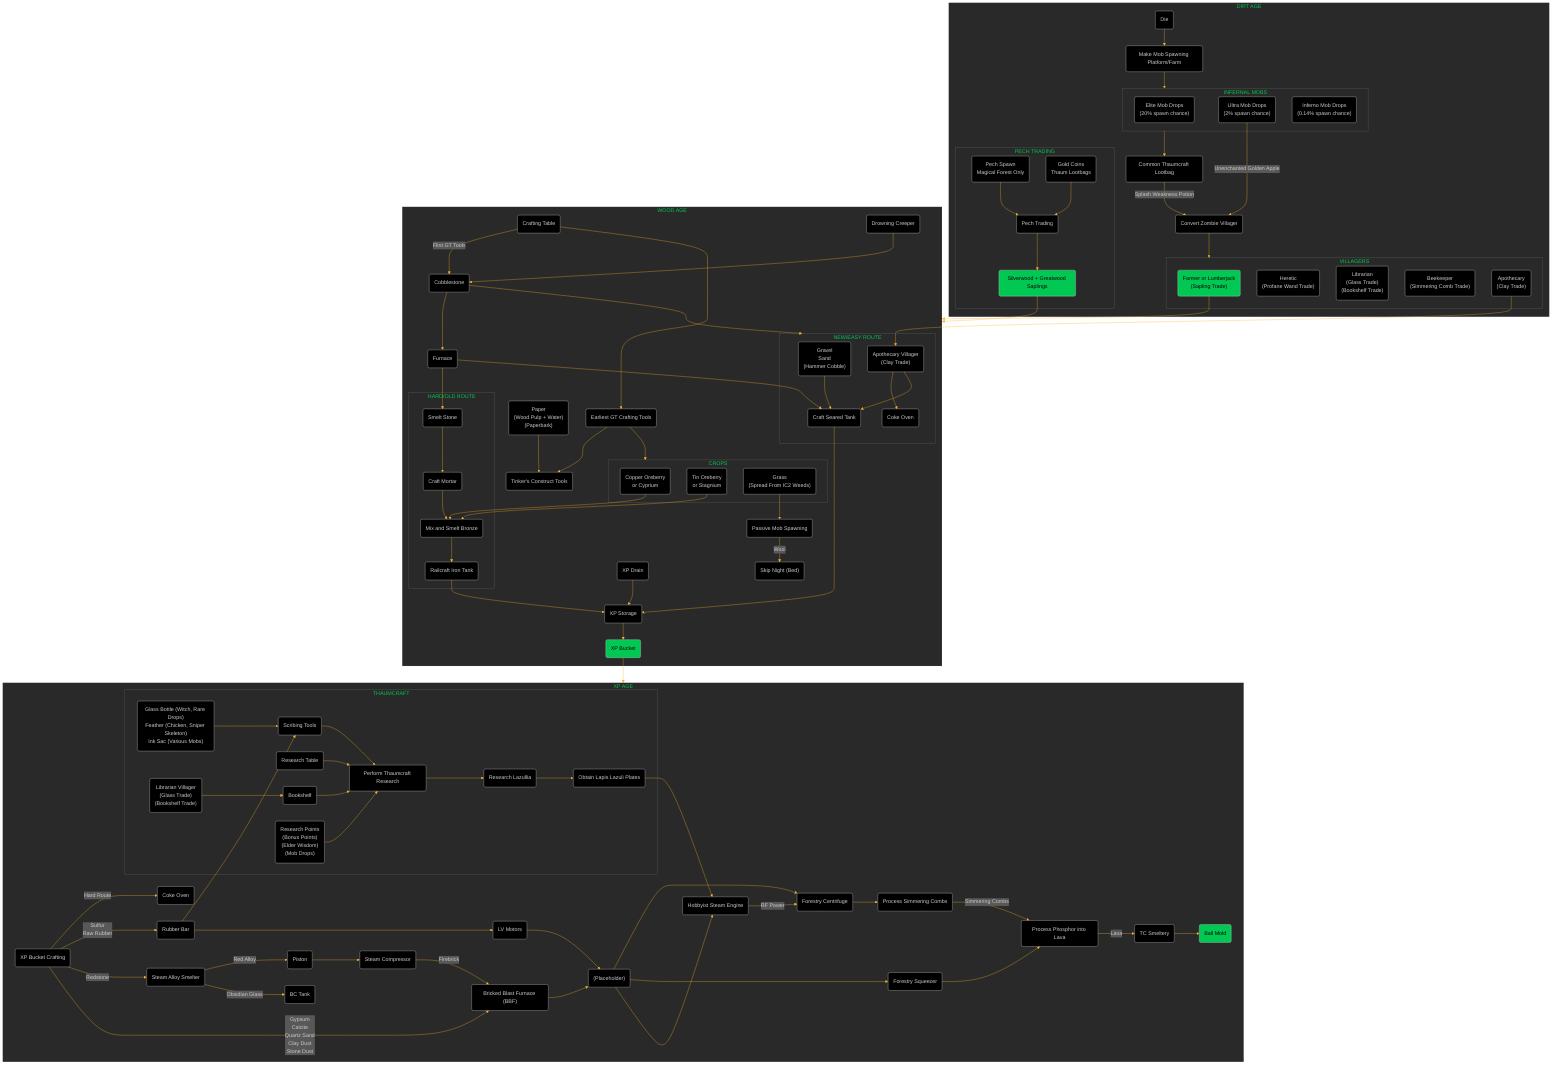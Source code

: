 %%{
  init: {
    'theme': 'dark',
    'themeVariables': {
      'primaryColor': '#000000',
      'primaryTextColor': '#FFFFFF',
      'primaryBorderColor': '#7C0000',
      'lineColor': '#F8B229',
      'secondaryColor': '#006100',
      'tertiaryColor': '#fff',
      'titleColor': '#00C853',
      'darkMode': 'true',
      'mainBkg': '#000000'
    }
  }
}%%

flowchart TD
    subgraph SG_DA [DIRT AGE]
        A(Die)
        B(Make Mob Spawning Platform/Farm)
        subgraph SG_IM [INFERNAL MOBS]
            C("Elite Mob Drops\n(20% spawn chance)")
            D("Ultra Mob Drops\n(2% spawn chance)")
            E("Inferno Mob Drops\n(0.14% spawn chance)")
        end
        F(Common Thaumcraft Lootbag)
        G(Convert Zombie Villager)
        subgraph SG_VG [VILLAGERS]
            H("Farmer or Lumberjack\n(Sapling Trade)")
            I("Heretic\n(Profane Wand Trade)")
            J("Librarian\n(Glass Trade)\n(Bookshelf Trade)")
            K("Beekeeper\n(Simmering Comb Trade)")
            AB("Apothecary\n(Clay Trade)")
        end
        subgraph SG_PC [PECH TRADING]
            ZA(Pech Spawn\nMagical Forest Only)
            ZB(Gold Coins\nThaum Lootbags)
            ZC(Pech Trading)
            ZD(Silverwood + Greatwood Saplings)
        end
        ZA --> ZC
        ZB --> ZC
        ZC --> ZD
    end
    A --> B --> SG_IM --> F
    D -->|Unenchanted Golden Apple| G
    F -->|Splash Weakness Potion| G
    G --> SG_VG
    H --> SG_WA

    subgraph SG_WA [WOOD AGE]
        L(Crafting Table)
        M(Drowning Creeper)
        N(Cobblestone)
        O(Furnace)
        Q(Earliest GT Crafting Tools)
        subgraph SG_CR [CROPS]
            R(Copper Oreberry\nor Cyprium)
            S(Tin Oreberry\nor Stagnium)
            W("Grass\n(Spread From IC2 Weeds)")
        end
        U(Tinker's Construct Tools)
        V("Paper\n(Wood Pulp + Water)\n(Paperbark)")
        X(Passive Mob Spawning)
        Y("Skip Night (Bed)")
        subgraph SG_IT [HARD/OLD ROUTE]
            P(Smelt Stone)
            T(Craft Mortar)
            Z(Mix and Smelt Bronze)
            AA(Railcraft Iron Tank)
        end
        P --> T --> Z --> AA
        subgraph SG_NW [NEW/EASY ROUTE]
            AD("Gravel\nSand\n(Hammer Cobble)")
            AC(Craft Seared Tank)
            AJ(Coke Oven)
            BC("Apothecary Villager\n(Clay Trade)")
        end
        BC --> AJ
        AD --> AC
        AE(XP Storage)
        AF(XP Drain)
        AG(XP Bucket)
    end
    L -->|Flint GT Tools| N
    M --> N --> O --> P
    L --> Q --> SG_CR
    Q --> U
    V --> U
    W --> X -->|Wool| Y
    S --> Z
    R --> Z
    N --> SG_NW
    AC --> AE
    AA --> AE
    AF --> AE --> AG --> SG_XP
    O --> AC
    AB --> BC --> AC

    subgraph SG_XP [XP AGE]
        AH(XP Bucket Crafting)
        AK(Coke Oven)
        AL(Rubber Bar)
        AM(Steam Alloy Smelter)
        AN(BC Tank)
        AO(Piston)
        AR(Steam Compressor)
        AS("Bricked Blast Furnace (BBF)")
        AT(LV Motors)
        AU(Forestry Centrifuge)
        AV(Forestry Squeezer)
        AW("(Placeholder)")
        subgraph SG_THAUM [THAUMCRAFT]
            AP(Scribing Tools)
            AQ("Glass Bottle (Witch, Rare Drops)\nFeather (Chicken, Sniper Skeleton)\nInk Sac (Various Mobs)")
            AX(Research Table)
            AY(Bookshelf)
            AZ(Perform Thaumcraft Research)
            BA("Research Points\n(Bonus Points)\n(Elder Wisdom)\n(Mob Drops)")
            BB("Librarian Villager\n(Glass Trade)\n(Bookshelf Trade)")
            BD(Research Lazullia)
            BE(Obtain Lapis Lazuli Plates)
        end
        AQ --> AP
        AX --> AZ
        AP --> AZ
        AY --> AZ
        BA --> AZ
        BB --> AY
        AZ --> BD --> BE

        BF(Hobbyist Steam Engine)
        BG(Process Simmering Combs)
        BH(Process Phosphor into Lava)
        BI(TC Smeltery)
        BJ(Ball Mold)
    end
    AH -->|Hard Route| AK
    AH -->|Sulfur\nRaw Rubber| AL --> AP
    AH -->|Redstone| AM -->|Red Alloy| AO --> AR -->|Firebrick| AS
    AM -->|Obsidian Glass| AN
    AH -->|Gypsum\nCalcite\nQuartz Sand\nClay Dust\nStone Dust| AS
    AL --> AT
    AS --> AW
    AT --> AW
    AW --> AU
    AW --> AV
    BE --> BF
    AW --> BF
    BF -->|RF Power| AU
    AU --> BG
    AV --> BH
    BG -->|Simmering Combs| BH
    BH -->|Lava| BI
    BI --> BJ
    ZD --> SG_WA

    %% Styling
    classDef gate color:#000000, fill:#00C853
    
    class H gate
    class AG gate
    class BJ gate
    class ZD gate